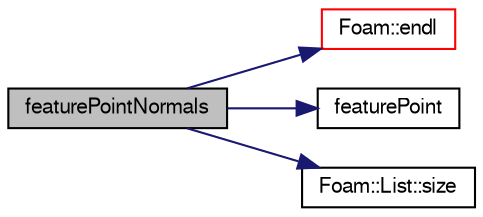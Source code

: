 digraph "featurePointNormals"
{
  bgcolor="transparent";
  edge [fontname="FreeSans",fontsize="10",labelfontname="FreeSans",labelfontsize="10"];
  node [fontname="FreeSans",fontsize="10",shape=record];
  rankdir="LR";
  Node784 [label="featurePointNormals",height=0.2,width=0.4,color="black", fillcolor="grey75", style="filled", fontcolor="black"];
  Node784 -> Node785 [color="midnightblue",fontsize="10",style="solid",fontname="FreeSans"];
  Node785 [label="Foam::endl",height=0.2,width=0.4,color="red",URL="$a21124.html#a2db8fe02a0d3909e9351bb4275b23ce4",tooltip="Add newline and flush stream. "];
  Node784 -> Node787 [color="midnightblue",fontsize="10",style="solid",fontname="FreeSans"];
  Node787 [label="featurePoint",height=0.2,width=0.4,color="black",URL="$a21786.html#a35d9e16e14819e66b0b0a2e9ce14126a",tooltip="Return whether or not the point index is a feature point. "];
  Node784 -> Node788 [color="midnightblue",fontsize="10",style="solid",fontname="FreeSans"];
  Node788 [label="Foam::List::size",height=0.2,width=0.4,color="black",URL="$a25694.html#a8a5f6fa29bd4b500caf186f60245b384",tooltip="Override size to be inconsistent with allocated storage. "];
}
